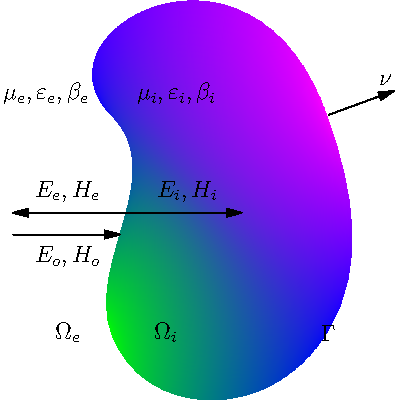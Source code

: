size(200);

pen[] p={blue,green,blue,magenta};
path g=(0,0){dir(45)}..(1,0)..(1,1)..(0,1)..cycle;
tensorshade(rotate(-90, (0.5, 0.5))*g, p);

draw((0,0.55)--(0.6,0.55), Arrow);
label("$E_i,H_i$", (0.35, 0.65));
draw((0,0.55)--(-0.45,0.55), Arrow);
label("$E_e,H_e$", (-0.2, 0.65));
draw((-0.45, 0.45)--(0.04, 0.45), Arrow);
label("$E_o,H_o$", (-0.2, 0.35));

label("$\Omega_i$", (0.25, 0));
label("$\Omega_e$", (-0.2, 0));
label("$\Gamma$", (1, 0));

draw((1, 1)--(1.3, 1.11), Arrow);
label("$\nu$", (1.26, 1.16));

label("$\mu_i, \varepsilon_i, \beta_i$", (0.3, 1.1));
label("$\mu_e, \varepsilon_e, \beta_e$", (-0.3, 1.1));

